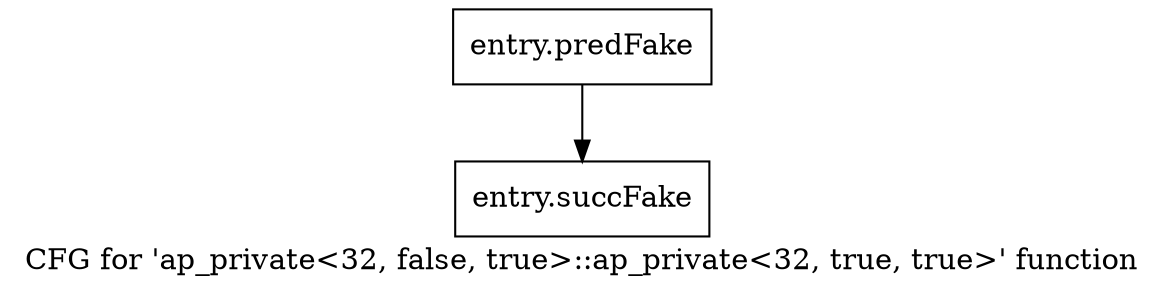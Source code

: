 digraph "CFG for 'ap_private\<32, false, true\>::ap_private\<32, true, true\>' function" {
	label="CFG for 'ap_private\<32, false, true\>::ap_private\<32, true, true\>' function";

	Node0x57f60e0 [shape=record,filename="",linenumber="",label="{entry.predFake}"];
	Node0x57f60e0 -> Node0x5854950[ callList="" memoryops="" filename="/home/omerfaruk/tools/Xilinx/Vitis_HLS/2023.2/include/etc/ap_private.h" execusionnum="20"];
	Node0x5854950 [shape=record,filename="/home/omerfaruk/tools/Xilinx/Vitis_HLS/2023.2/include/etc/ap_private.h",linenumber="1700",label="{entry.succFake}"];
}

